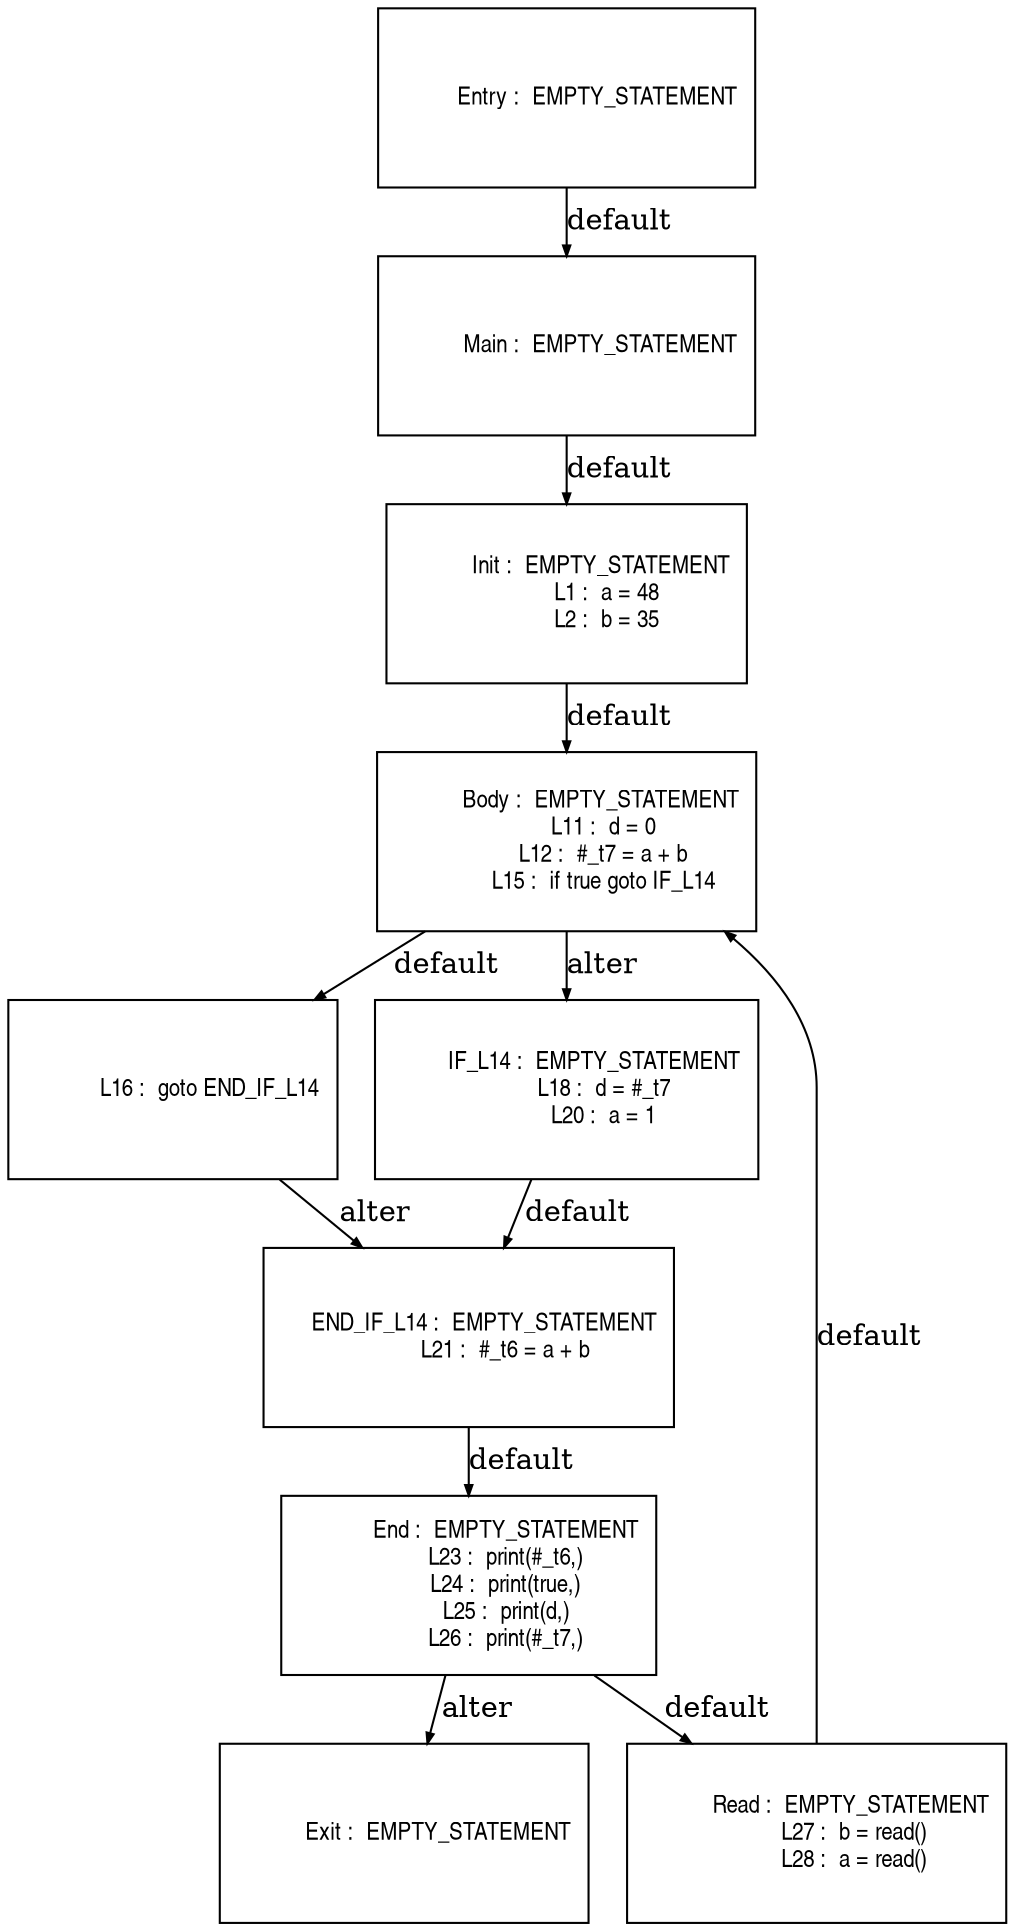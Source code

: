 digraph G {
  ranksep=.25;
  edge [arrowsize=.5]
  node [shape=rectangle, fontname="ArialNarrow",
        fontsize=12,  height=1.2];
  "           Main :  EMPTY_STATEMENT
"; "           Init :  EMPTY_STATEMENT
             L1 :  a = 48
             L2 :  b = 35
"; "           Body :  EMPTY_STATEMENT
            L11 :  d = 0
            L12 :  #_t7 = a + b
            L15 :  if true goto IF_L14
"; "            L16 :  goto END_IF_L14
"; "         IF_L14 :  EMPTY_STATEMENT
            L18 :  d = #_t7
            L20 :  a = 1
"; "     END_IF_L14 :  EMPTY_STATEMENT
            L21 :  #_t6 = a + b
"; "          Entry :  EMPTY_STATEMENT
"; "            End :  EMPTY_STATEMENT
            L23 :  print(#_t6,)
            L24 :  print(true,)
            L25 :  print(d,)
            L26 :  print(#_t7,)
"; "           Exit :  EMPTY_STATEMENT
"; "           Read :  EMPTY_STATEMENT
            L27 :  b = read()
            L28 :  a = read()
"; 
  "           Main :  EMPTY_STATEMENT
" -> "           Init :  EMPTY_STATEMENT
             L1 :  a = 48
             L2 :  b = 35
"  [label="default"];
  "           Init :  EMPTY_STATEMENT
             L1 :  a = 48
             L2 :  b = 35
" -> "           Body :  EMPTY_STATEMENT
            L11 :  d = 0
            L12 :  #_t7 = a + b
            L15 :  if true goto IF_L14
"  [label="default"];
  "           Body :  EMPTY_STATEMENT
            L11 :  d = 0
            L12 :  #_t7 = a + b
            L15 :  if true goto IF_L14
" -> "            L16 :  goto END_IF_L14
"  [label="default"];
  "           Body :  EMPTY_STATEMENT
            L11 :  d = 0
            L12 :  #_t7 = a + b
            L15 :  if true goto IF_L14
" -> "         IF_L14 :  EMPTY_STATEMENT
            L18 :  d = #_t7
            L20 :  a = 1
"  [label="alter"];
  "            L16 :  goto END_IF_L14
" -> "     END_IF_L14 :  EMPTY_STATEMENT
            L21 :  #_t6 = a + b
"  [label="alter"];
  "         IF_L14 :  EMPTY_STATEMENT
            L18 :  d = #_t7
            L20 :  a = 1
" -> "     END_IF_L14 :  EMPTY_STATEMENT
            L21 :  #_t6 = a + b
"  [label="default"];
  "     END_IF_L14 :  EMPTY_STATEMENT
            L21 :  #_t6 = a + b
" -> "            End :  EMPTY_STATEMENT
            L23 :  print(#_t6,)
            L24 :  print(true,)
            L25 :  print(d,)
            L26 :  print(#_t7,)
"  [label="default"];
  "          Entry :  EMPTY_STATEMENT
" -> "           Main :  EMPTY_STATEMENT
"  [label="default"];
  "            End :  EMPTY_STATEMENT
            L23 :  print(#_t6,)
            L24 :  print(true,)
            L25 :  print(d,)
            L26 :  print(#_t7,)
" -> "           Read :  EMPTY_STATEMENT
            L27 :  b = read()
            L28 :  a = read()
"  [label="default"];
  "            End :  EMPTY_STATEMENT
            L23 :  print(#_t6,)
            L24 :  print(true,)
            L25 :  print(d,)
            L26 :  print(#_t7,)
" -> "           Exit :  EMPTY_STATEMENT
"  [label="alter"];
  "           Read :  EMPTY_STATEMENT
            L27 :  b = read()
            L28 :  a = read()
" -> "           Body :  EMPTY_STATEMENT
            L11 :  d = 0
            L12 :  #_t7 = a + b
            L15 :  if true goto IF_L14
"  [label="default"];
}
